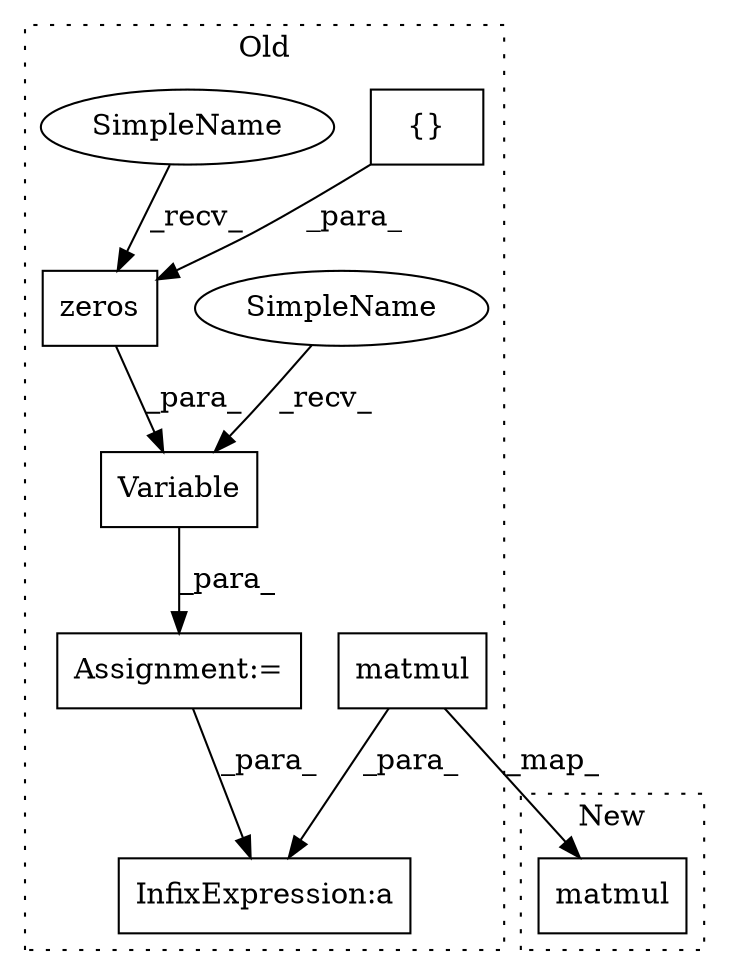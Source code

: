 digraph G {
subgraph cluster0 {
1 [label="matmul" a="32" s="3344,3362" l="7,1" shape="box"];
3 [label="InfixExpression:a" a="27" s="3363" l="3" shape="box"];
4 [label="Assignment:=" a="7" s="2352" l="1" shape="box"];
5 [label="{}" a="4" s="2399,2409" l="1,1" shape="box"];
6 [label="Variable" a="32" s="2364,2411" l="9,1" shape="box"];
7 [label="zeros" a="32" s="2384,2410" l="6,1" shape="box"];
8 [label="SimpleName" a="42" s="2353" l="10" shape="ellipse"];
9 [label="SimpleName" a="42" s="2373" l="10" shape="ellipse"];
label = "Old";
style="dotted";
}
subgraph cluster1 {
2 [label="matmul" a="32" s="3261,3279" l="7,1" shape="box"];
label = "New";
style="dotted";
}
1 -> 2 [label="_map_"];
1 -> 3 [label="_para_"];
4 -> 3 [label="_para_"];
5 -> 7 [label="_para_"];
6 -> 4 [label="_para_"];
7 -> 6 [label="_para_"];
8 -> 6 [label="_recv_"];
9 -> 7 [label="_recv_"];
}